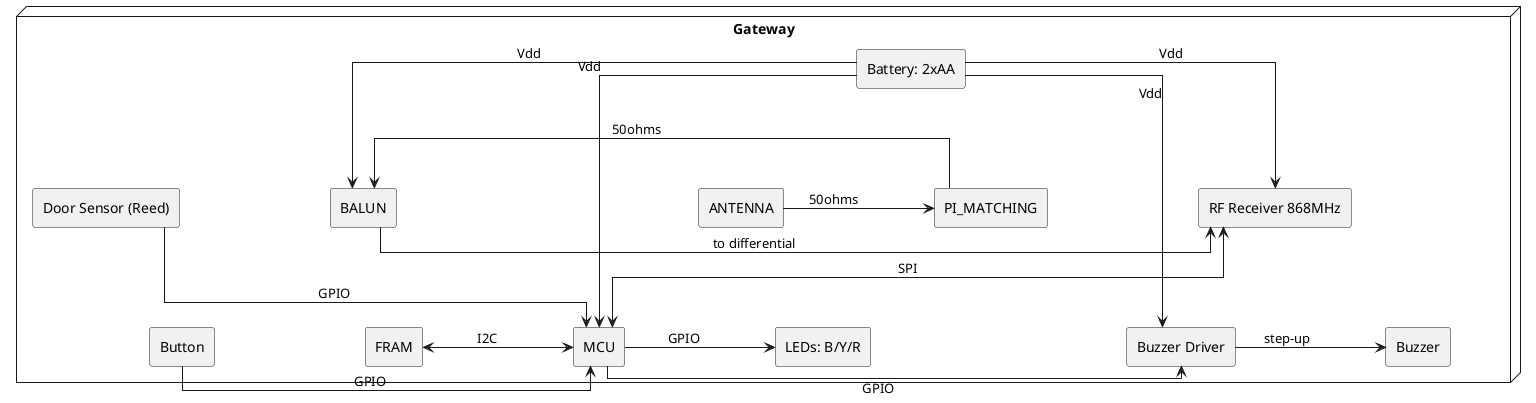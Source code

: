 @startuml Gateway Architecture
skinparam componentStyle rectangle
skinparam defaultFontName Monospace
skinparam linetype ortho
skinparam nodesep 150
skinparam ranksep 100


node "Gateway" as GW {
[MCU] as MCU
[FRAM] as FRAM
[ANTENNA] as ANT
[PI_MATCHING] as PI
[BALUN] as BALUN
[RF Receiver 868MHz] as RF
[Button] as BTN
[LEDs: B/Y/R] as LEDS
[Buzzer Driver] as BZDRV
[Buzzer] as BZR
[Battery: 2xAA] as BAT
[Door Sensor (Reed)] as REED
}


BAT -down-> MCU : Vdd
BAT -down-> BALUN : Vdd
BAT -down-> RF : Vdd
BAT -down-> BZDRV : Vdd
ANT -right-> PI: 50ohms
PI -right-> BALUN: 50ohms
BALUN -right-> RF: to differential
RF <-down-> MCU : SPI
FRAM <-right-> MCU : I2C
REED -down-> MCU : GPIO
BTN -right-> MCU: GPIO
MCU -right-> LEDS : GPIO
MCU -right-> BZDRV: GPIO
BZDRV -right-> BZR: step-up

@enduml
